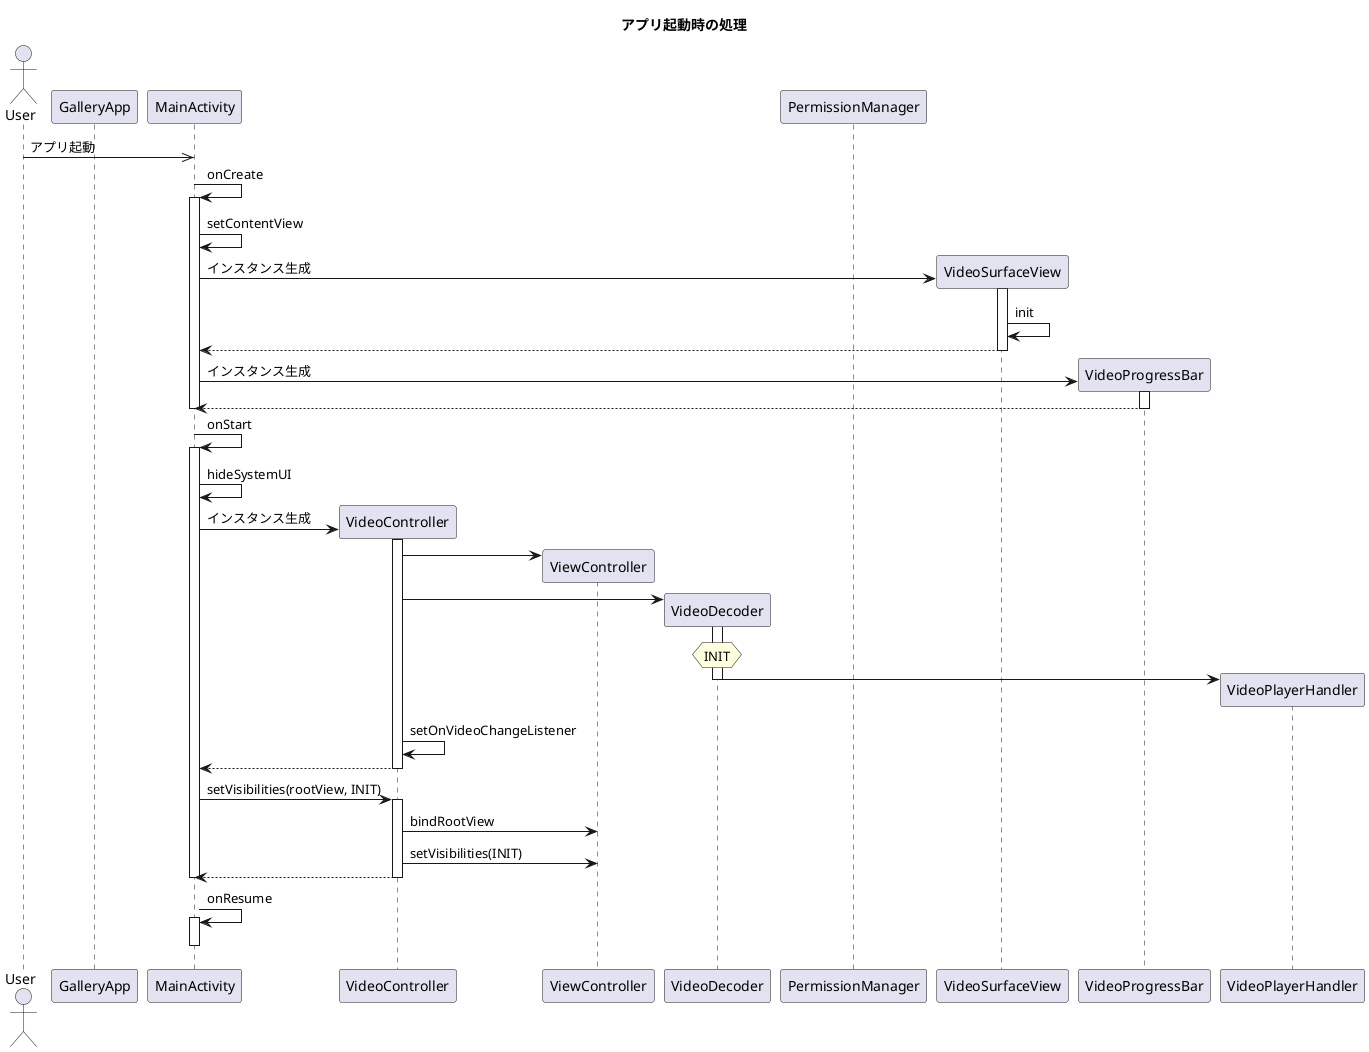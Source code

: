 @startuml app_wakeup

title アプリ起動時の処理

actor User
participant GalleryApp as Gallery
participant MainActivity as Main
participant VideoController as Controller
participant ViewController as Views
participant VideoDecoder as Decoder
participant PermissionManager as Permission
participant VideoSurfaceView as Surface
participant VideoProgressBar as Progress
participant VideoPlayerHandler as Handler

User ->> Main : アプリ起動

Main -> Main : onCreate
activate Main
    Main -> Main : setContentView

    create Surface
    Main -> Surface ++ : インスタンス生成
    Surface -> Surface : init
    Main <-- Surface -- :
    
    create Progress
    Main -> Progress ++ : インスタンス生成
    Main <-- Progress -- : 
deactivate Main

Main -> Main : onStart
activate Main
    Main -> Main : hideSystemUI

    create Controller
    Main -> Controller ++ : インスタンス生成
    Controller -> Views **
    Controller -> Decoder **
    activate Decoder
    hnote over Decoder
    INIT
    end note
    Decoder -> Handler **
    deactivate Decoder
    Controller -> Controller : setOnVideoChangeListener
    return

    Main -> Controller ++ : setVisibilities(rootView, INIT)
    Controller -> Views : bindRootView
    Controller -> Views : setVisibilities(INIT)
    return
deactivate Main

Main -> Main : onResume
activate Main
deactivate Main

@enduml